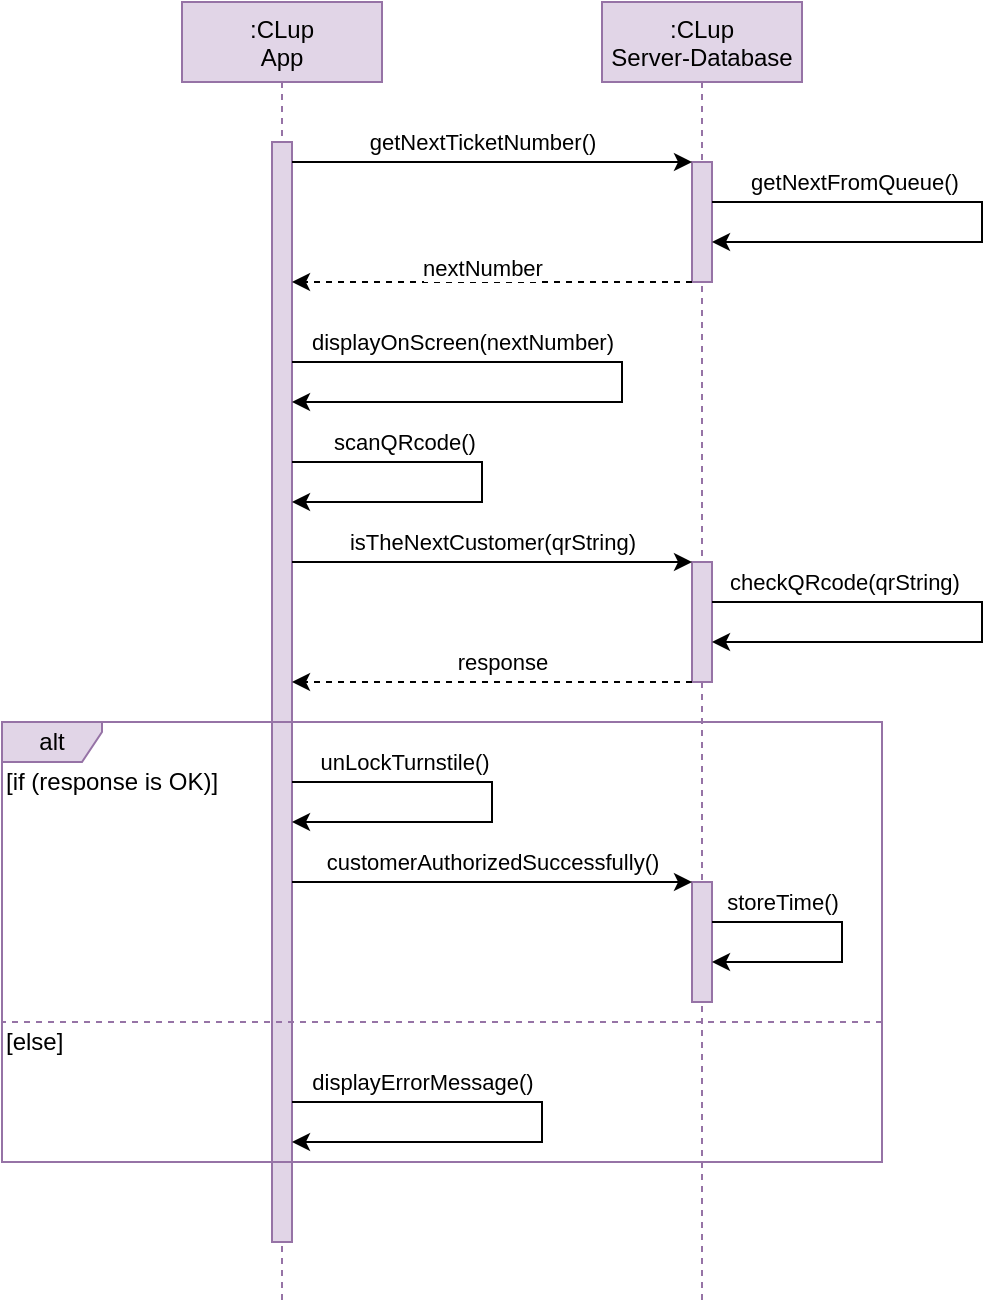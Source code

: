 <mxfile version="13.10.4" type="google"><diagram id="kgpKYQtTHZ0yAKxKKP6v" name="Page-1"><mxGraphModel dx="887" dy="1003" grid="1" gridSize="10" guides="1" tooltips="1" connect="1" arrows="1" fold="1" page="1" pageScale="1" pageWidth="850" pageHeight="1100" math="0" shadow="0"><root><mxCell id="0"/><mxCell id="1" parent="0"/><mxCell id="NB5satMWBkP8jvoUuGi2-1" value=":CLup&#10;App" style="shape=umlLifeline;perimeter=lifelinePerimeter;container=1;collapsible=0;recursiveResize=0;rounded=0;shadow=0;strokeWidth=1;fillColor=#e1d5e7;strokeColor=#9673a6;" vertex="1" parent="1"><mxGeometry x="1120" y="80" width="100" height="650" as="geometry"/></mxCell><mxCell id="NB5satMWBkP8jvoUuGi2-2" value="" style="points=[];perimeter=orthogonalPerimeter;rounded=0;shadow=0;strokeWidth=1;fillColor=#e1d5e7;strokeColor=#9673a6;" vertex="1" parent="NB5satMWBkP8jvoUuGi2-1"><mxGeometry x="45" y="70" width="10" height="550" as="geometry"/></mxCell><mxCell id="NB5satMWBkP8jvoUuGi2-23" style="edgeStyle=orthogonalEdgeStyle;rounded=0;orthogonalLoop=1;jettySize=auto;html=1;" edge="1" parent="NB5satMWBkP8jvoUuGi2-1" source="NB5satMWBkP8jvoUuGi2-2" target="NB5satMWBkP8jvoUuGi2-2"><mxGeometry relative="1" as="geometry"><Array as="points"><mxPoint x="220" y="180"/><mxPoint x="220" y="200"/></Array></mxGeometry></mxCell><mxCell id="NB5satMWBkP8jvoUuGi2-24" value="displayOnScreen(nextNumber)" style="edgeLabel;html=1;align=center;verticalAlign=middle;resizable=0;points=[];" vertex="1" connectable="0" parent="NB5satMWBkP8jvoUuGi2-23"><mxGeometry x="-0.702" relative="1" as="geometry"><mxPoint x="32.59" y="-10.03" as="offset"/></mxGeometry></mxCell><mxCell id="NB5satMWBkP8jvoUuGi2-25" style="edgeStyle=orthogonalEdgeStyle;rounded=0;orthogonalLoop=1;jettySize=auto;html=1;" edge="1" parent="NB5satMWBkP8jvoUuGi2-1" source="NB5satMWBkP8jvoUuGi2-2" target="NB5satMWBkP8jvoUuGi2-2"><mxGeometry relative="1" as="geometry"><mxPoint x="65" y="230.004" as="sourcePoint"/><mxPoint x="65" y="250.004" as="targetPoint"/><Array as="points"><mxPoint x="150" y="230"/><mxPoint x="150" y="250"/></Array></mxGeometry></mxCell><mxCell id="NB5satMWBkP8jvoUuGi2-26" value="scanQRcode()" style="edgeLabel;html=1;align=center;verticalAlign=middle;resizable=0;points=[];" vertex="1" connectable="0" parent="NB5satMWBkP8jvoUuGi2-25"><mxGeometry x="-0.702" relative="1" as="geometry"><mxPoint x="23.97" y="-10.03" as="offset"/></mxGeometry></mxCell><mxCell id="NB5satMWBkP8jvoUuGi2-36" style="edgeStyle=orthogonalEdgeStyle;rounded=0;orthogonalLoop=1;jettySize=auto;html=1;" edge="1" parent="NB5satMWBkP8jvoUuGi2-1" source="NB5satMWBkP8jvoUuGi2-2" target="NB5satMWBkP8jvoUuGi2-2"><mxGeometry relative="1" as="geometry"><mxPoint x="60" y="390.004" as="sourcePoint"/><mxPoint x="60" y="410.004" as="targetPoint"/><Array as="points"><mxPoint x="155" y="390"/><mxPoint x="155" y="410"/></Array></mxGeometry></mxCell><mxCell id="NB5satMWBkP8jvoUuGi2-37" value="unLockTurnstile()" style="edgeLabel;html=1;align=center;verticalAlign=middle;resizable=0;points=[];" vertex="1" connectable="0" parent="NB5satMWBkP8jvoUuGi2-36"><mxGeometry x="-0.702" relative="1" as="geometry"><mxPoint x="22.59" y="-10.03" as="offset"/></mxGeometry></mxCell><mxCell id="NB5satMWBkP8jvoUuGi2-54" style="edgeStyle=orthogonalEdgeStyle;rounded=0;orthogonalLoop=1;jettySize=auto;html=1;" edge="1" parent="NB5satMWBkP8jvoUuGi2-1" source="NB5satMWBkP8jvoUuGi2-2" target="NB5satMWBkP8jvoUuGi2-2"><mxGeometry relative="1" as="geometry"><mxPoint x="60" y="550.004" as="sourcePoint"/><mxPoint x="60" y="570.004" as="targetPoint"/><Array as="points"><mxPoint x="180" y="550"/><mxPoint x="180" y="570"/></Array></mxGeometry></mxCell><mxCell id="NB5satMWBkP8jvoUuGi2-55" value="displayErrorMessage()" style="edgeLabel;html=1;align=center;verticalAlign=middle;resizable=0;points=[];" vertex="1" connectable="0" parent="NB5satMWBkP8jvoUuGi2-54"><mxGeometry x="-0.702" relative="1" as="geometry"><mxPoint x="25.0" y="-10.03" as="offset"/></mxGeometry></mxCell><mxCell id="NB5satMWBkP8jvoUuGi2-13" value=":CLup&#10;Server-Database" style="shape=umlLifeline;perimeter=lifelinePerimeter;container=1;collapsible=0;recursiveResize=0;rounded=0;shadow=0;strokeWidth=1;fillColor=#e1d5e7;strokeColor=#9673a6;size=40;" vertex="1" parent="1"><mxGeometry x="1330" y="80" width="100" height="650" as="geometry"/></mxCell><mxCell id="NB5satMWBkP8jvoUuGi2-14" value="" style="points=[];perimeter=orthogonalPerimeter;rounded=0;shadow=0;strokeWidth=1;fillColor=#e1d5e7;strokeColor=#9673a6;" vertex="1" parent="NB5satMWBkP8jvoUuGi2-13"><mxGeometry x="45" y="80" width="10" height="60" as="geometry"/></mxCell><mxCell id="NB5satMWBkP8jvoUuGi2-19" style="edgeStyle=orthogonalEdgeStyle;rounded=0;orthogonalLoop=1;jettySize=auto;html=1;" edge="1" parent="NB5satMWBkP8jvoUuGi2-13" source="NB5satMWBkP8jvoUuGi2-14" target="NB5satMWBkP8jvoUuGi2-14"><mxGeometry relative="1" as="geometry"><Array as="points"><mxPoint x="190" y="110"/></Array></mxGeometry></mxCell><mxCell id="NB5satMWBkP8jvoUuGi2-20" value="getNextFromQueue()" style="edgeLabel;html=1;align=center;verticalAlign=middle;resizable=0;points=[];" vertex="1" connectable="0" parent="NB5satMWBkP8jvoUuGi2-19"><mxGeometry x="-0.735" relative="1" as="geometry"><mxPoint x="31.9" y="-10" as="offset"/></mxGeometry></mxCell><mxCell id="NB5satMWBkP8jvoUuGi2-27" value="" style="points=[];perimeter=orthogonalPerimeter;rounded=0;shadow=0;strokeWidth=1;fillColor=#e1d5e7;strokeColor=#9673a6;" vertex="1" parent="NB5satMWBkP8jvoUuGi2-13"><mxGeometry x="45" y="280" width="10" height="60" as="geometry"/></mxCell><mxCell id="NB5satMWBkP8jvoUuGi2-30" style="edgeStyle=orthogonalEdgeStyle;rounded=0;orthogonalLoop=1;jettySize=auto;html=1;" edge="1" parent="NB5satMWBkP8jvoUuGi2-13" source="NB5satMWBkP8jvoUuGi2-27" target="NB5satMWBkP8jvoUuGi2-27"><mxGeometry relative="1" as="geometry"><Array as="points"><mxPoint x="190" y="320"/></Array></mxGeometry></mxCell><mxCell id="NB5satMWBkP8jvoUuGi2-31" value="checkQRcode(qrString)" style="edgeLabel;html=1;align=center;verticalAlign=middle;resizable=0;points=[];" vertex="1" connectable="0" parent="NB5satMWBkP8jvoUuGi2-30"><mxGeometry x="-0.681" y="1" relative="1" as="geometry"><mxPoint x="18.79" y="-9" as="offset"/></mxGeometry></mxCell><mxCell id="NB5satMWBkP8jvoUuGi2-48" value="" style="points=[];perimeter=orthogonalPerimeter;rounded=0;shadow=0;strokeWidth=1;fillColor=#e1d5e7;strokeColor=#9673a6;" vertex="1" parent="NB5satMWBkP8jvoUuGi2-13"><mxGeometry x="45" y="440" width="10" height="60" as="geometry"/></mxCell><mxCell id="NB5satMWBkP8jvoUuGi2-51" style="edgeStyle=orthogonalEdgeStyle;rounded=0;orthogonalLoop=1;jettySize=auto;html=1;" edge="1" parent="NB5satMWBkP8jvoUuGi2-13" source="NB5satMWBkP8jvoUuGi2-48" target="NB5satMWBkP8jvoUuGi2-48"><mxGeometry relative="1" as="geometry"><Array as="points"><mxPoint x="120" y="480"/></Array></mxGeometry></mxCell><mxCell id="NB5satMWBkP8jvoUuGi2-52" value="storeTime()" style="edgeLabel;html=1;align=center;verticalAlign=middle;resizable=0;points=[];" vertex="1" connectable="0" parent="NB5satMWBkP8jvoUuGi2-51"><mxGeometry x="-0.605" relative="1" as="geometry"><mxPoint x="5.34" y="-10" as="offset"/></mxGeometry></mxCell><mxCell id="NB5satMWBkP8jvoUuGi2-17" style="edgeStyle=orthogonalEdgeStyle;rounded=0;orthogonalLoop=1;jettySize=auto;html=1;" edge="1" parent="1" source="NB5satMWBkP8jvoUuGi2-2" target="NB5satMWBkP8jvoUuGi2-14"><mxGeometry relative="1" as="geometry"><Array as="points"><mxPoint x="1250" y="160"/><mxPoint x="1250" y="160"/></Array></mxGeometry></mxCell><mxCell id="NB5satMWBkP8jvoUuGi2-18" value="getNextTicketNumber()" style="edgeLabel;html=1;align=center;verticalAlign=middle;resizable=0;points=[];" vertex="1" connectable="0" parent="NB5satMWBkP8jvoUuGi2-17"><mxGeometry x="-0.244" relative="1" as="geometry"><mxPoint x="19.14" y="-10.03" as="offset"/></mxGeometry></mxCell><mxCell id="NB5satMWBkP8jvoUuGi2-21" style="edgeStyle=orthogonalEdgeStyle;rounded=0;orthogonalLoop=1;jettySize=auto;html=1;dashed=1;" edge="1" parent="1" source="NB5satMWBkP8jvoUuGi2-14" target="NB5satMWBkP8jvoUuGi2-2"><mxGeometry relative="1" as="geometry"><Array as="points"><mxPoint x="1250" y="220"/><mxPoint x="1250" y="220"/></Array></mxGeometry></mxCell><mxCell id="NB5satMWBkP8jvoUuGi2-22" value="nextNumber" style="edgeLabel;html=1;align=center;verticalAlign=middle;resizable=0;points=[];" vertex="1" connectable="0" parent="NB5satMWBkP8jvoUuGi2-21"><mxGeometry x="-0.135" y="-1" relative="1" as="geometry"><mxPoint x="-18.79" y="-6.52" as="offset"/></mxGeometry></mxCell><mxCell id="NB5satMWBkP8jvoUuGi2-28" style="edgeStyle=orthogonalEdgeStyle;rounded=0;orthogonalLoop=1;jettySize=auto;html=1;" edge="1" parent="1" source="NB5satMWBkP8jvoUuGi2-2" target="NB5satMWBkP8jvoUuGi2-27"><mxGeometry relative="1" as="geometry"><Array as="points"><mxPoint x="1290" y="360"/><mxPoint x="1290" y="360"/></Array></mxGeometry></mxCell><mxCell id="NB5satMWBkP8jvoUuGi2-29" value="isTheNextCustomer(qrString)" style="edgeLabel;html=1;align=center;verticalAlign=middle;resizable=0;points=[];" vertex="1" connectable="0" parent="NB5satMWBkP8jvoUuGi2-28"><mxGeometry x="-0.237" y="-2" relative="1" as="geometry"><mxPoint x="23.45" y="-12.03" as="offset"/></mxGeometry></mxCell><mxCell id="NB5satMWBkP8jvoUuGi2-32" style="edgeStyle=orthogonalEdgeStyle;rounded=0;orthogonalLoop=1;jettySize=auto;html=1;dashed=1;" edge="1" parent="1" source="NB5satMWBkP8jvoUuGi2-27" target="NB5satMWBkP8jvoUuGi2-2"><mxGeometry relative="1" as="geometry"><Array as="points"><mxPoint x="1290" y="420"/><mxPoint x="1290" y="420"/></Array></mxGeometry></mxCell><mxCell id="NB5satMWBkP8jvoUuGi2-33" value="response" style="edgeLabel;html=1;align=center;verticalAlign=middle;resizable=0;points=[];" vertex="1" connectable="0" parent="NB5satMWBkP8jvoUuGi2-32"><mxGeometry x="-0.204" relative="1" as="geometry"><mxPoint x="-15.69" y="-10.03" as="offset"/></mxGeometry></mxCell><mxCell id="NB5satMWBkP8jvoUuGi2-34" value="alt" style="shape=umlFrame;whiteSpace=wrap;html=1;fillColor=#e1d5e7;strokeColor=#9673a6;width=50;height=20;" vertex="1" parent="1"><mxGeometry x="1030" y="440" width="440" height="220" as="geometry"/></mxCell><mxCell id="NB5satMWBkP8jvoUuGi2-35" value="[if (response is OK)]" style="text;html=1;align=left;verticalAlign=middle;resizable=0;points=[];autosize=1;" vertex="1" parent="1"><mxGeometry x="1030" y="460" width="120" height="20" as="geometry"/></mxCell><mxCell id="NB5satMWBkP8jvoUuGi2-49" style="edgeStyle=orthogonalEdgeStyle;rounded=0;orthogonalLoop=1;jettySize=auto;html=1;" edge="1" parent="1" source="NB5satMWBkP8jvoUuGi2-2" target="NB5satMWBkP8jvoUuGi2-48"><mxGeometry relative="1" as="geometry"><Array as="points"><mxPoint x="1300" y="520"/><mxPoint x="1300" y="520"/></Array></mxGeometry></mxCell><mxCell id="NB5satMWBkP8jvoUuGi2-50" value="customerAuthorizedSuccessfully()" style="edgeLabel;html=1;align=center;verticalAlign=middle;resizable=0;points=[];" vertex="1" connectable="0" parent="NB5satMWBkP8jvoUuGi2-49"><mxGeometry x="-0.127" relative="1" as="geometry"><mxPoint x="12.41" y="-10.03" as="offset"/></mxGeometry></mxCell><mxCell id="NB5satMWBkP8jvoUuGi2-57" value="" style="endArrow=none;dashed=1;html=1;fillColor=#e1d5e7;strokeColor=#9673a6;" edge="1" parent="1"><mxGeometry width="50" height="50" relative="1" as="geometry"><mxPoint x="1470" y="590" as="sourcePoint"/><mxPoint x="1030" y="590" as="targetPoint"/></mxGeometry></mxCell><mxCell id="NB5satMWBkP8jvoUuGi2-58" value="[else]" style="text;html=1;align=left;verticalAlign=middle;resizable=0;points=[];autosize=1;" vertex="1" parent="1"><mxGeometry x="1030" y="590" width="40" height="20" as="geometry"/></mxCell></root></mxGraphModel></diagram></mxfile>